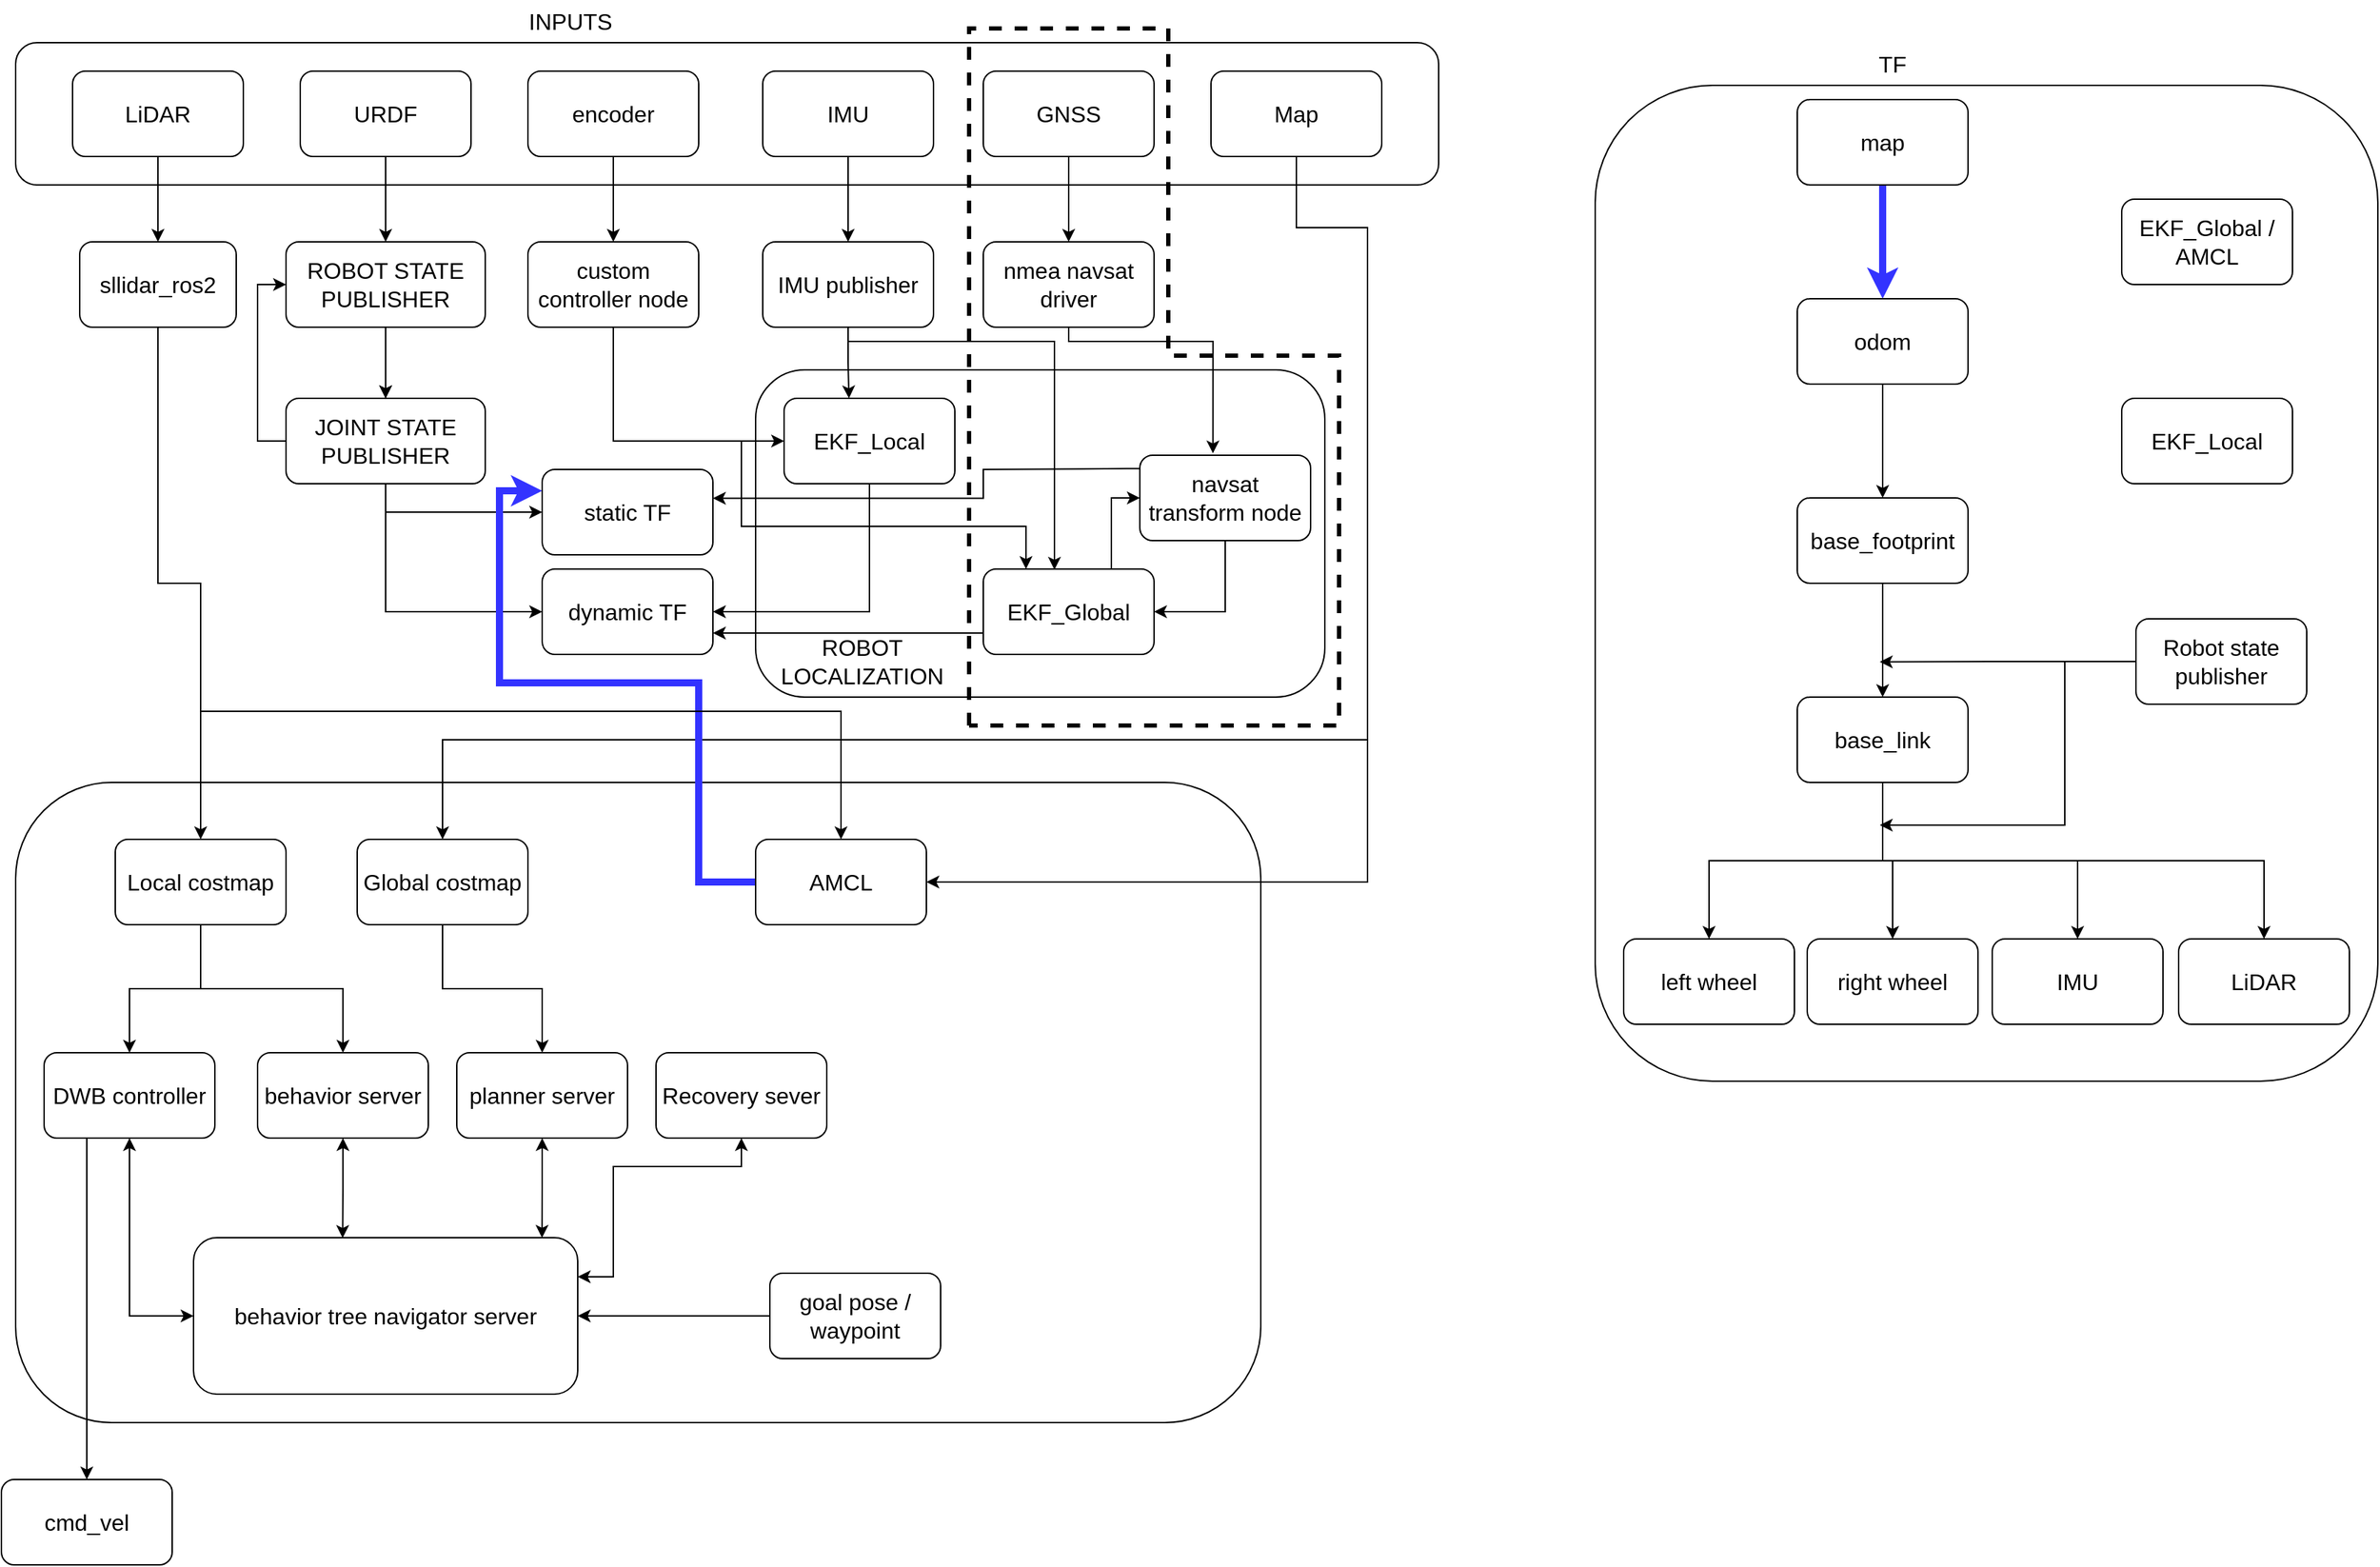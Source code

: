 <mxfile version="26.0.5">
  <diagram name="Page-1" id="HMsB6TKXoMAhHZ_bmKSh">
    <mxGraphModel dx="3850" dy="2726" grid="1" gridSize="10" guides="1" tooltips="1" connect="1" arrows="1" fold="1" page="1" pageScale="1" pageWidth="850" pageHeight="1100" math="0" shadow="0">
      <root>
        <mxCell id="0" />
        <mxCell id="1" parent="0" />
        <mxCell id="3SE-ewiuEP-njzqvmuow-1" value="" style="rounded=1;whiteSpace=wrap;html=1;fontSize=16;" vertex="1" parent="1">
          <mxGeometry x="-320" y="-840" width="400" height="230" as="geometry" />
        </mxCell>
        <mxCell id="3SE-ewiuEP-njzqvmuow-2" value="" style="rounded=1;whiteSpace=wrap;html=1;fontSize=16;" vertex="1" parent="1">
          <mxGeometry x="-840" y="-1070" width="1000" height="100" as="geometry" />
        </mxCell>
        <mxCell id="3SE-ewiuEP-njzqvmuow-3" style="edgeStyle=orthogonalEdgeStyle;rounded=0;orthogonalLoop=1;jettySize=auto;html=1;exitX=0.5;exitY=1;exitDx=0;exitDy=0;entryX=0.5;entryY=0;entryDx=0;entryDy=0;fontSize=16;" edge="1" parent="1" source="3SE-ewiuEP-njzqvmuow-4" target="3SE-ewiuEP-njzqvmuow-13">
          <mxGeometry relative="1" as="geometry" />
        </mxCell>
        <mxCell id="3SE-ewiuEP-njzqvmuow-4" value="encoder" style="rounded=1;whiteSpace=wrap;html=1;fontSize=16;" vertex="1" parent="1">
          <mxGeometry x="-480" y="-1050" width="120" height="60" as="geometry" />
        </mxCell>
        <mxCell id="3SE-ewiuEP-njzqvmuow-5" value="" style="edgeStyle=orthogonalEdgeStyle;rounded=0;orthogonalLoop=1;jettySize=auto;html=1;fontSize=16;" edge="1" parent="1" source="3SE-ewiuEP-njzqvmuow-6" target="3SE-ewiuEP-njzqvmuow-20">
          <mxGeometry relative="1" as="geometry" />
        </mxCell>
        <mxCell id="3SE-ewiuEP-njzqvmuow-6" value="IMU" style="rounded=1;whiteSpace=wrap;html=1;fontSize=16;" vertex="1" parent="1">
          <mxGeometry x="-315" y="-1050" width="120" height="60" as="geometry" />
        </mxCell>
        <mxCell id="3SE-ewiuEP-njzqvmuow-7" value="" style="edgeStyle=orthogonalEdgeStyle;rounded=0;orthogonalLoop=1;jettySize=auto;html=1;fontSize=16;" edge="1" parent="1" source="3SE-ewiuEP-njzqvmuow-8" target="3SE-ewiuEP-njzqvmuow-25">
          <mxGeometry relative="1" as="geometry" />
        </mxCell>
        <mxCell id="3SE-ewiuEP-njzqvmuow-8" value="LiDAR" style="rounded=1;whiteSpace=wrap;html=1;fontSize=16;" vertex="1" parent="1">
          <mxGeometry x="-800" y="-1050" width="120" height="60" as="geometry" />
        </mxCell>
        <mxCell id="3SE-ewiuEP-njzqvmuow-9" value="" style="edgeStyle=orthogonalEdgeStyle;rounded=0;orthogonalLoop=1;jettySize=auto;html=1;fontSize=16;" edge="1" parent="1" source="3SE-ewiuEP-njzqvmuow-10" target="3SE-ewiuEP-njzqvmuow-22">
          <mxGeometry relative="1" as="geometry" />
        </mxCell>
        <mxCell id="3SE-ewiuEP-njzqvmuow-10" value="URDF" style="rounded=1;whiteSpace=wrap;html=1;fontSize=16;" vertex="1" parent="1">
          <mxGeometry x="-640" y="-1050" width="120" height="60" as="geometry" />
        </mxCell>
        <mxCell id="3SE-ewiuEP-njzqvmuow-11" style="edgeStyle=orthogonalEdgeStyle;rounded=0;orthogonalLoop=1;jettySize=auto;html=1;exitX=0.5;exitY=1;exitDx=0;exitDy=0;entryX=0;entryY=0.5;entryDx=0;entryDy=0;fontSize=16;" edge="1" parent="1" source="3SE-ewiuEP-njzqvmuow-13" target="3SE-ewiuEP-njzqvmuow-15">
          <mxGeometry relative="1" as="geometry" />
        </mxCell>
        <mxCell id="3SE-ewiuEP-njzqvmuow-12" style="edgeStyle=orthogonalEdgeStyle;rounded=0;orthogonalLoop=1;jettySize=auto;html=1;exitX=0.5;exitY=1;exitDx=0;exitDy=0;entryX=0.25;entryY=0;entryDx=0;entryDy=0;fontSize=16;" edge="1" parent="1" source="3SE-ewiuEP-njzqvmuow-13" target="3SE-ewiuEP-njzqvmuow-39">
          <mxGeometry relative="1" as="geometry">
            <Array as="points">
              <mxPoint x="-420" y="-790" />
              <mxPoint x="-330" y="-790" />
              <mxPoint x="-330" y="-730" />
              <mxPoint x="-130" y="-730" />
            </Array>
          </mxGeometry>
        </mxCell>
        <mxCell id="3SE-ewiuEP-njzqvmuow-13" value="custom controller node" style="whiteSpace=wrap;html=1;rounded=1;fontSize=16;" vertex="1" parent="1">
          <mxGeometry x="-480" y="-930" width="120" height="60" as="geometry" />
        </mxCell>
        <mxCell id="3SE-ewiuEP-njzqvmuow-14" style="edgeStyle=orthogonalEdgeStyle;rounded=0;orthogonalLoop=1;jettySize=auto;html=1;exitX=0.5;exitY=1;exitDx=0;exitDy=0;entryX=1;entryY=0.5;entryDx=0;entryDy=0;fontSize=16;" edge="1" parent="1" source="3SE-ewiuEP-njzqvmuow-15" target="3SE-ewiuEP-njzqvmuow-58">
          <mxGeometry relative="1" as="geometry" />
        </mxCell>
        <mxCell id="3SE-ewiuEP-njzqvmuow-15" value="EKF_Local" style="rounded=1;whiteSpace=wrap;html=1;fontSize=16;" vertex="1" parent="1">
          <mxGeometry x="-300" y="-820" width="120" height="60" as="geometry" />
        </mxCell>
        <mxCell id="3SE-ewiuEP-njzqvmuow-16" value="INPUTS" style="text;html=1;align=center;verticalAlign=middle;whiteSpace=wrap;rounded=0;fontSize=16;" vertex="1" parent="1">
          <mxGeometry x="-480" y="-1100" width="60" height="30" as="geometry" />
        </mxCell>
        <mxCell id="3SE-ewiuEP-njzqvmuow-17" value="ROBOT LOCALIZATION" style="text;html=1;align=center;verticalAlign=middle;whiteSpace=wrap;rounded=0;fontSize=16;" vertex="1" parent="1">
          <mxGeometry x="-330" y="-650" width="170" height="30" as="geometry" />
        </mxCell>
        <mxCell id="3SE-ewiuEP-njzqvmuow-18" style="edgeStyle=orthogonalEdgeStyle;rounded=0;orthogonalLoop=1;jettySize=auto;html=1;exitX=0.5;exitY=1;exitDx=0;exitDy=0;entryX=0.419;entryY=0.009;entryDx=0;entryDy=0;fontSize=16;entryPerimeter=0;" edge="1" parent="1" source="3SE-ewiuEP-njzqvmuow-20" target="3SE-ewiuEP-njzqvmuow-39">
          <mxGeometry relative="1" as="geometry">
            <Array as="points">
              <mxPoint x="-255" y="-860" />
              <mxPoint x="-110" y="-860" />
              <mxPoint x="-110" y="-699" />
            </Array>
          </mxGeometry>
        </mxCell>
        <mxCell id="3SE-ewiuEP-njzqvmuow-19" style="edgeStyle=orthogonalEdgeStyle;rounded=0;orthogonalLoop=1;jettySize=auto;html=1;exitX=0.5;exitY=1;exitDx=0;exitDy=0;entryX=0.38;entryY=0;entryDx=0;entryDy=0;entryPerimeter=0;fontSize=16;" edge="1" parent="1" source="3SE-ewiuEP-njzqvmuow-20" target="3SE-ewiuEP-njzqvmuow-15">
          <mxGeometry relative="1" as="geometry" />
        </mxCell>
        <mxCell id="3SE-ewiuEP-njzqvmuow-20" value="IMU publisher" style="whiteSpace=wrap;html=1;rounded=1;fontSize=16;" vertex="1" parent="1">
          <mxGeometry x="-315" y="-930" width="120" height="60" as="geometry" />
        </mxCell>
        <mxCell id="3SE-ewiuEP-njzqvmuow-21" value="" style="edgeStyle=orthogonalEdgeStyle;rounded=0;orthogonalLoop=1;jettySize=auto;html=1;fontSize=16;" edge="1" parent="1" source="3SE-ewiuEP-njzqvmuow-22" target="3SE-ewiuEP-njzqvmuow-29">
          <mxGeometry relative="1" as="geometry" />
        </mxCell>
        <mxCell id="3SE-ewiuEP-njzqvmuow-22" value="ROBOT STATE PUBLISHER" style="whiteSpace=wrap;html=1;rounded=1;fontSize=16;" vertex="1" parent="1">
          <mxGeometry x="-650" y="-930" width="140" height="60" as="geometry" />
        </mxCell>
        <mxCell id="3SE-ewiuEP-njzqvmuow-23" style="edgeStyle=orthogonalEdgeStyle;rounded=0;orthogonalLoop=1;jettySize=auto;html=1;exitX=0;exitY=0.5;exitDx=0;exitDy=0;entryX=0;entryY=0.5;entryDx=0;entryDy=0;fontSize=16;" edge="1" parent="1" source="3SE-ewiuEP-njzqvmuow-29" target="3SE-ewiuEP-njzqvmuow-22">
          <mxGeometry relative="1" as="geometry" />
        </mxCell>
        <mxCell id="3SE-ewiuEP-njzqvmuow-24" style="edgeStyle=orthogonalEdgeStyle;rounded=0;orthogonalLoop=1;jettySize=auto;html=1;exitX=0.5;exitY=1;exitDx=0;exitDy=0;fontSize=16;" edge="1" parent="1" source="3SE-ewiuEP-njzqvmuow-29" target="3SE-ewiuEP-njzqvmuow-29">
          <mxGeometry relative="1" as="geometry" />
        </mxCell>
        <mxCell id="3SE-ewiuEP-njzqvmuow-25" value="sllidar_ros2" style="whiteSpace=wrap;html=1;rounded=1;fontSize=16;" vertex="1" parent="1">
          <mxGeometry x="-795" y="-930" width="110" height="60" as="geometry" />
        </mxCell>
        <mxCell id="3SE-ewiuEP-njzqvmuow-26" value="" style="edgeStyle=orthogonalEdgeStyle;rounded=0;orthogonalLoop=1;jettySize=auto;html=1;entryX=0.5;entryY=0;entryDx=0;entryDy=0;fontSize=16;" edge="1" parent="1" source="3SE-ewiuEP-njzqvmuow-22" target="3SE-ewiuEP-njzqvmuow-29">
          <mxGeometry relative="1" as="geometry">
            <mxPoint x="-640" y="-900" as="sourcePoint" />
            <mxPoint x="-350" y="-740" as="targetPoint" />
          </mxGeometry>
        </mxCell>
        <mxCell id="3SE-ewiuEP-njzqvmuow-27" style="edgeStyle=orthogonalEdgeStyle;rounded=0;orthogonalLoop=1;jettySize=auto;html=1;exitX=0.5;exitY=1;exitDx=0;exitDy=0;entryX=0;entryY=0.5;entryDx=0;entryDy=0;fontSize=16;" edge="1" parent="1" source="3SE-ewiuEP-njzqvmuow-29" target="3SE-ewiuEP-njzqvmuow-59">
          <mxGeometry relative="1" as="geometry" />
        </mxCell>
        <mxCell id="3SE-ewiuEP-njzqvmuow-28" style="edgeStyle=orthogonalEdgeStyle;rounded=0;orthogonalLoop=1;jettySize=auto;html=1;exitX=0.5;exitY=1;exitDx=0;exitDy=0;entryX=0;entryY=0.5;entryDx=0;entryDy=0;fontSize=16;" edge="1" parent="1" source="3SE-ewiuEP-njzqvmuow-29" target="3SE-ewiuEP-njzqvmuow-58">
          <mxGeometry relative="1" as="geometry" />
        </mxCell>
        <mxCell id="3SE-ewiuEP-njzqvmuow-29" value="JOINT STATE PUBLISHER" style="whiteSpace=wrap;html=1;rounded=1;fontSize=16;" vertex="1" parent="1">
          <mxGeometry x="-650" y="-820" width="140" height="60" as="geometry" />
        </mxCell>
        <mxCell id="3SE-ewiuEP-njzqvmuow-30" style="edgeStyle=orthogonalEdgeStyle;rounded=0;orthogonalLoop=1;jettySize=auto;html=1;exitX=0.5;exitY=1;exitDx=0;exitDy=0;entryX=0.5;entryY=0;entryDx=0;entryDy=0;fontSize=16;" edge="1" parent="1" source="3SE-ewiuEP-njzqvmuow-31" target="3SE-ewiuEP-njzqvmuow-33">
          <mxGeometry relative="1" as="geometry" />
        </mxCell>
        <mxCell id="3SE-ewiuEP-njzqvmuow-31" value="GNSS" style="rounded=1;whiteSpace=wrap;html=1;fontSize=16;" vertex="1" parent="1">
          <mxGeometry x="-160" y="-1050" width="120" height="60" as="geometry" />
        </mxCell>
        <mxCell id="3SE-ewiuEP-njzqvmuow-32" style="edgeStyle=orthogonalEdgeStyle;rounded=0;orthogonalLoop=1;jettySize=auto;html=1;exitX=0.5;exitY=1;exitDx=0;exitDy=0;entryX=0.428;entryY=-0.022;entryDx=0;entryDy=0;fontSize=16;entryPerimeter=0;" edge="1" parent="1" source="3SE-ewiuEP-njzqvmuow-33" target="3SE-ewiuEP-njzqvmuow-36">
          <mxGeometry relative="1" as="geometry">
            <Array as="points">
              <mxPoint x="-100" y="-860" />
              <mxPoint x="1" y="-860" />
            </Array>
          </mxGeometry>
        </mxCell>
        <mxCell id="3SE-ewiuEP-njzqvmuow-33" value="nmea navsat driver" style="rounded=1;whiteSpace=wrap;html=1;fontSize=16;" vertex="1" parent="1">
          <mxGeometry x="-160" y="-930" width="120" height="60" as="geometry" />
        </mxCell>
        <mxCell id="3SE-ewiuEP-njzqvmuow-34" style="edgeStyle=orthogonalEdgeStyle;rounded=0;orthogonalLoop=1;jettySize=auto;html=1;exitX=0.5;exitY=1;exitDx=0;exitDy=0;entryX=1;entryY=0.5;entryDx=0;entryDy=0;fontSize=16;" edge="1" parent="1" source="3SE-ewiuEP-njzqvmuow-36" target="3SE-ewiuEP-njzqvmuow-39">
          <mxGeometry relative="1" as="geometry" />
        </mxCell>
        <mxCell id="3SE-ewiuEP-njzqvmuow-35" style="edgeStyle=orthogonalEdgeStyle;rounded=0;orthogonalLoop=1;jettySize=auto;html=1;exitX=0.019;exitY=0.156;exitDx=0;exitDy=0;entryX=1;entryY=0.337;entryDx=0;entryDy=0;entryPerimeter=0;exitPerimeter=0;fontSize=16;" edge="1" parent="1" source="3SE-ewiuEP-njzqvmuow-36" target="3SE-ewiuEP-njzqvmuow-59">
          <mxGeometry relative="1" as="geometry">
            <Array as="points">
              <mxPoint x="-59" y="-771" />
              <mxPoint x="-160" y="-770" />
              <mxPoint x="-160" y="-750" />
            </Array>
          </mxGeometry>
        </mxCell>
        <mxCell id="3SE-ewiuEP-njzqvmuow-36" value="navsat transform node" style="rounded=1;whiteSpace=wrap;html=1;fontSize=16;" vertex="1" parent="1">
          <mxGeometry x="-50" y="-780" width="120" height="60" as="geometry" />
        </mxCell>
        <mxCell id="3SE-ewiuEP-njzqvmuow-37" style="edgeStyle=orthogonalEdgeStyle;rounded=0;orthogonalLoop=1;jettySize=auto;html=1;exitX=0.75;exitY=0;exitDx=0;exitDy=0;entryX=0;entryY=0.5;entryDx=0;entryDy=0;fontSize=16;" edge="1" parent="1" source="3SE-ewiuEP-njzqvmuow-39" target="3SE-ewiuEP-njzqvmuow-36">
          <mxGeometry relative="1" as="geometry" />
        </mxCell>
        <mxCell id="3SE-ewiuEP-njzqvmuow-38" style="edgeStyle=orthogonalEdgeStyle;rounded=0;orthogonalLoop=1;jettySize=auto;html=1;exitX=0;exitY=0.75;exitDx=0;exitDy=0;entryX=1;entryY=0.75;entryDx=0;entryDy=0;" edge="1" parent="1" source="3SE-ewiuEP-njzqvmuow-39" target="3SE-ewiuEP-njzqvmuow-58">
          <mxGeometry relative="1" as="geometry" />
        </mxCell>
        <mxCell id="3SE-ewiuEP-njzqvmuow-39" value="EKF_Global" style="rounded=1;whiteSpace=wrap;html=1;fontSize=16;" vertex="1" parent="1">
          <mxGeometry x="-160" y="-700" width="120" height="60" as="geometry" />
        </mxCell>
        <mxCell id="3SE-ewiuEP-njzqvmuow-40" value="" style="rounded=1;whiteSpace=wrap;html=1;fontSize=16;" vertex="1" parent="1">
          <mxGeometry x="-840" y="-550" width="875" height="450" as="geometry" />
        </mxCell>
        <mxCell id="3SE-ewiuEP-njzqvmuow-41" value="" style="rounded=1;whiteSpace=wrap;html=1;fontSize=16;" vertex="1" parent="1">
          <mxGeometry x="270" y="-1040" width="550" height="700" as="geometry" />
        </mxCell>
        <mxCell id="3SE-ewiuEP-njzqvmuow-42" value="TF" style="text;html=1;align=center;verticalAlign=middle;whiteSpace=wrap;rounded=0;fontSize=16;" vertex="1" parent="1">
          <mxGeometry x="449" y="-1070" width="60" height="30" as="geometry" />
        </mxCell>
        <mxCell id="3SE-ewiuEP-njzqvmuow-43" value="" style="edgeStyle=orthogonalEdgeStyle;rounded=0;orthogonalLoop=1;jettySize=auto;html=1;fontSize=16;fillColor=#f8cecc;strokeColor=#3333FF;strokeWidth=5;" edge="1" parent="1" source="3SE-ewiuEP-njzqvmuow-44" target="3SE-ewiuEP-njzqvmuow-46">
          <mxGeometry relative="1" as="geometry" />
        </mxCell>
        <mxCell id="3SE-ewiuEP-njzqvmuow-44" value="map" style="rounded=1;whiteSpace=wrap;html=1;fontSize=16;" vertex="1" parent="1">
          <mxGeometry x="412" y="-1030" width="120" height="60" as="geometry" />
        </mxCell>
        <mxCell id="3SE-ewiuEP-njzqvmuow-45" value="" style="edgeStyle=orthogonalEdgeStyle;rounded=0;orthogonalLoop=1;jettySize=auto;html=1;fontSize=16;" edge="1" parent="1" source="3SE-ewiuEP-njzqvmuow-46" target="3SE-ewiuEP-njzqvmuow-48">
          <mxGeometry relative="1" as="geometry" />
        </mxCell>
        <mxCell id="3SE-ewiuEP-njzqvmuow-46" value="odom" style="whiteSpace=wrap;html=1;rounded=1;fontSize=16;" vertex="1" parent="1">
          <mxGeometry x="412" y="-890" width="120" height="60" as="geometry" />
        </mxCell>
        <mxCell id="3SE-ewiuEP-njzqvmuow-47" value="" style="edgeStyle=orthogonalEdgeStyle;rounded=0;orthogonalLoop=1;jettySize=auto;html=1;fontSize=16;" edge="1" parent="1" source="3SE-ewiuEP-njzqvmuow-48" target="3SE-ewiuEP-njzqvmuow-53">
          <mxGeometry relative="1" as="geometry" />
        </mxCell>
        <mxCell id="3SE-ewiuEP-njzqvmuow-48" value="base_footprint" style="whiteSpace=wrap;html=1;rounded=1;fontSize=16;" vertex="1" parent="1">
          <mxGeometry x="412" y="-750" width="120" height="60" as="geometry" />
        </mxCell>
        <mxCell id="3SE-ewiuEP-njzqvmuow-49" style="edgeStyle=orthogonalEdgeStyle;rounded=0;orthogonalLoop=1;jettySize=auto;html=1;exitX=0.5;exitY=1;exitDx=0;exitDy=0;entryX=0.5;entryY=0;entryDx=0;entryDy=0;fontSize=16;" edge="1" parent="1" source="3SE-ewiuEP-njzqvmuow-53" target="3SE-ewiuEP-njzqvmuow-56">
          <mxGeometry relative="1" as="geometry" />
        </mxCell>
        <mxCell id="3SE-ewiuEP-njzqvmuow-50" style="edgeStyle=orthogonalEdgeStyle;rounded=0;orthogonalLoop=1;jettySize=auto;html=1;exitX=0.5;exitY=1;exitDx=0;exitDy=0;entryX=0.5;entryY=0;entryDx=0;entryDy=0;fontSize=16;" edge="1" parent="1" source="3SE-ewiuEP-njzqvmuow-53" target="3SE-ewiuEP-njzqvmuow-54">
          <mxGeometry relative="1" as="geometry" />
        </mxCell>
        <mxCell id="3SE-ewiuEP-njzqvmuow-51" style="edgeStyle=orthogonalEdgeStyle;rounded=0;orthogonalLoop=1;jettySize=auto;html=1;exitX=0.5;exitY=1;exitDx=0;exitDy=0;entryX=0.5;entryY=0;entryDx=0;entryDy=0;fontSize=16;" edge="1" parent="1" source="3SE-ewiuEP-njzqvmuow-53" target="3SE-ewiuEP-njzqvmuow-55">
          <mxGeometry relative="1" as="geometry" />
        </mxCell>
        <mxCell id="3SE-ewiuEP-njzqvmuow-52" style="edgeStyle=orthogonalEdgeStyle;rounded=0;orthogonalLoop=1;jettySize=auto;html=1;exitX=0.5;exitY=1;exitDx=0;exitDy=0;entryX=0.5;entryY=0;entryDx=0;entryDy=0;fontSize=16;" edge="1" parent="1" source="3SE-ewiuEP-njzqvmuow-53" target="3SE-ewiuEP-njzqvmuow-57">
          <mxGeometry relative="1" as="geometry" />
        </mxCell>
        <mxCell id="3SE-ewiuEP-njzqvmuow-53" value="base_link" style="whiteSpace=wrap;html=1;rounded=1;fontSize=16;" vertex="1" parent="1">
          <mxGeometry x="412" y="-610" width="120" height="60" as="geometry" />
        </mxCell>
        <mxCell id="3SE-ewiuEP-njzqvmuow-54" value="left wheel" style="whiteSpace=wrap;html=1;rounded=1;fontSize=16;" vertex="1" parent="1">
          <mxGeometry x="290" y="-440" width="120" height="60" as="geometry" />
        </mxCell>
        <mxCell id="3SE-ewiuEP-njzqvmuow-55" value="IMU" style="whiteSpace=wrap;html=1;rounded=1;fontSize=16;" vertex="1" parent="1">
          <mxGeometry x="549" y="-440" width="120" height="60" as="geometry" />
        </mxCell>
        <mxCell id="3SE-ewiuEP-njzqvmuow-56" value="right wheel" style="whiteSpace=wrap;html=1;rounded=1;fontSize=16;" vertex="1" parent="1">
          <mxGeometry x="419" y="-440" width="120" height="60" as="geometry" />
        </mxCell>
        <mxCell id="3SE-ewiuEP-njzqvmuow-57" value="LiDAR" style="whiteSpace=wrap;html=1;rounded=1;fontSize=16;" vertex="1" parent="1">
          <mxGeometry x="680" y="-440" width="120" height="60" as="geometry" />
        </mxCell>
        <mxCell id="3SE-ewiuEP-njzqvmuow-58" value="dynamic TF" style="rounded=1;whiteSpace=wrap;html=1;fontSize=16;" vertex="1" parent="1">
          <mxGeometry x="-470" y="-700" width="120" height="60" as="geometry" />
        </mxCell>
        <mxCell id="3SE-ewiuEP-njzqvmuow-59" value="static TF" style="rounded=1;whiteSpace=wrap;html=1;fontSize=16;" vertex="1" parent="1">
          <mxGeometry x="-470" y="-770" width="120" height="60" as="geometry" />
        </mxCell>
        <mxCell id="3SE-ewiuEP-njzqvmuow-60" style="edgeStyle=orthogonalEdgeStyle;rounded=0;orthogonalLoop=1;jettySize=auto;html=1;exitX=0.5;exitY=1;exitDx=0;exitDy=0;entryX=0.5;entryY=0;entryDx=0;entryDy=0;" edge="1" parent="1" source="3SE-ewiuEP-njzqvmuow-61" target="3SE-ewiuEP-njzqvmuow-75">
          <mxGeometry relative="1" as="geometry" />
        </mxCell>
        <mxCell id="3SE-ewiuEP-njzqvmuow-61" value="Global costmap" style="rounded=1;whiteSpace=wrap;html=1;fontSize=16;" vertex="1" parent="1">
          <mxGeometry x="-600" y="-510" width="120" height="60" as="geometry" />
        </mxCell>
        <mxCell id="3SE-ewiuEP-njzqvmuow-62" style="edgeStyle=orthogonalEdgeStyle;rounded=0;orthogonalLoop=1;jettySize=auto;html=1;exitX=0.5;exitY=1;exitDx=0;exitDy=0;entryX=0.5;entryY=0;entryDx=0;entryDy=0;" edge="1" parent="1" source="3SE-ewiuEP-njzqvmuow-64" target="3SE-ewiuEP-njzqvmuow-80">
          <mxGeometry relative="1" as="geometry" />
        </mxCell>
        <mxCell id="3SE-ewiuEP-njzqvmuow-63" style="edgeStyle=orthogonalEdgeStyle;rounded=0;orthogonalLoop=1;jettySize=auto;html=1;exitX=0.5;exitY=1;exitDx=0;exitDy=0;entryX=0.5;entryY=0;entryDx=0;entryDy=0;" edge="1" parent="1" source="3SE-ewiuEP-njzqvmuow-64" target="3SE-ewiuEP-njzqvmuow-77">
          <mxGeometry relative="1" as="geometry" />
        </mxCell>
        <mxCell id="3SE-ewiuEP-njzqvmuow-64" value="Local costmap" style="rounded=1;whiteSpace=wrap;html=1;fontSize=16;" vertex="1" parent="1">
          <mxGeometry x="-770" y="-510" width="120" height="60" as="geometry" />
        </mxCell>
        <mxCell id="3SE-ewiuEP-njzqvmuow-65" style="edgeStyle=orthogonalEdgeStyle;rounded=0;orthogonalLoop=1;jettySize=auto;html=1;exitX=0.5;exitY=1;exitDx=0;exitDy=0;entryX=0.5;entryY=0;entryDx=0;entryDy=0;fontSize=16;" edge="1" parent="1" source="3SE-ewiuEP-njzqvmuow-67" target="3SE-ewiuEP-njzqvmuow-61">
          <mxGeometry relative="1" as="geometry">
            <Array as="points">
              <mxPoint x="60" y="-940" />
              <mxPoint x="110" y="-940" />
              <mxPoint x="110" y="-580" />
              <mxPoint x="-540" y="-580" />
            </Array>
          </mxGeometry>
        </mxCell>
        <mxCell id="3SE-ewiuEP-njzqvmuow-66" style="edgeStyle=orthogonalEdgeStyle;rounded=0;orthogonalLoop=1;jettySize=auto;html=1;exitX=0.5;exitY=1;exitDx=0;exitDy=0;entryX=1;entryY=0.5;entryDx=0;entryDy=0;" edge="1" parent="1" source="3SE-ewiuEP-njzqvmuow-67" target="3SE-ewiuEP-njzqvmuow-83">
          <mxGeometry relative="1" as="geometry">
            <Array as="points">
              <mxPoint x="60" y="-940" />
              <mxPoint x="110" y="-940" />
              <mxPoint x="110" y="-480" />
            </Array>
          </mxGeometry>
        </mxCell>
        <mxCell id="3SE-ewiuEP-njzqvmuow-67" value="Map" style="rounded=1;whiteSpace=wrap;html=1;fontSize=16;" vertex="1" parent="1">
          <mxGeometry y="-1050" width="120" height="60" as="geometry" />
        </mxCell>
        <mxCell id="3SE-ewiuEP-njzqvmuow-68" style="edgeStyle=orthogonalEdgeStyle;rounded=0;orthogonalLoop=1;jettySize=auto;html=1;exitX=0.5;exitY=1;exitDx=0;exitDy=0;entryX=0.5;entryY=0;entryDx=0;entryDy=0;fontSize=16;" edge="1" parent="1" source="3SE-ewiuEP-njzqvmuow-25" target="3SE-ewiuEP-njzqvmuow-64">
          <mxGeometry relative="1" as="geometry">
            <mxPoint x="-740" y="-710" as="targetPoint" />
          </mxGeometry>
        </mxCell>
        <mxCell id="3SE-ewiuEP-njzqvmuow-69" style="edgeStyle=orthogonalEdgeStyle;rounded=0;orthogonalLoop=1;jettySize=auto;html=1;exitX=0;exitY=0.5;exitDx=0;exitDy=0;entryX=1;entryY=0.5;entryDx=0;entryDy=0;" edge="1" parent="1" source="3SE-ewiuEP-njzqvmuow-70" target="3SE-ewiuEP-njzqvmuow-81">
          <mxGeometry relative="1" as="geometry" />
        </mxCell>
        <mxCell id="3SE-ewiuEP-njzqvmuow-70" value="goal pose /&lt;div&gt;waypoint&lt;/div&gt;" style="rounded=1;whiteSpace=wrap;html=1;fontSize=16;" vertex="1" parent="1">
          <mxGeometry x="-310" y="-205" width="120" height="60" as="geometry" />
        </mxCell>
        <mxCell id="3SE-ewiuEP-njzqvmuow-71" value="cmd_vel" style="rounded=1;whiteSpace=wrap;html=1;fontSize=16;" vertex="1" parent="1">
          <mxGeometry x="-850" y="-60" width="120" height="60" as="geometry" />
        </mxCell>
        <mxCell id="3SE-ewiuEP-njzqvmuow-72" style="edgeStyle=orthogonalEdgeStyle;rounded=0;orthogonalLoop=1;jettySize=auto;html=1;exitX=0.5;exitY=1;exitDx=0;exitDy=0;entryX=1;entryY=0.25;entryDx=0;entryDy=0;startArrow=classic;startFill=1;" edge="1" parent="1" source="3SE-ewiuEP-njzqvmuow-73" target="3SE-ewiuEP-njzqvmuow-81">
          <mxGeometry relative="1" as="geometry">
            <Array as="points">
              <mxPoint x="-330" y="-280" />
              <mxPoint x="-420" y="-280" />
              <mxPoint x="-420" y="-202" />
            </Array>
          </mxGeometry>
        </mxCell>
        <mxCell id="3SE-ewiuEP-njzqvmuow-73" value="Recovery sever" style="rounded=1;whiteSpace=wrap;html=1;fontSize=16;" vertex="1" parent="1">
          <mxGeometry x="-390" y="-360" width="120" height="60" as="geometry" />
        </mxCell>
        <mxCell id="3SE-ewiuEP-njzqvmuow-74" style="edgeStyle=orthogonalEdgeStyle;rounded=0;orthogonalLoop=1;jettySize=auto;html=1;exitX=0.5;exitY=1;exitDx=0;exitDy=0;entryX=0.907;entryY=0.001;entryDx=0;entryDy=0;entryPerimeter=0;startArrow=classic;startFill=1;" edge="1" parent="1" source="3SE-ewiuEP-njzqvmuow-75" target="3SE-ewiuEP-njzqvmuow-81">
          <mxGeometry relative="1" as="geometry" />
        </mxCell>
        <mxCell id="3SE-ewiuEP-njzqvmuow-75" value="planner server" style="rounded=1;whiteSpace=wrap;html=1;fontSize=16;" vertex="1" parent="1">
          <mxGeometry x="-530" y="-360" width="120" height="60" as="geometry" />
        </mxCell>
        <mxCell id="3SE-ewiuEP-njzqvmuow-76" style="edgeStyle=orthogonalEdgeStyle;rounded=0;orthogonalLoop=1;jettySize=auto;html=1;exitX=0.5;exitY=1;exitDx=0;exitDy=0;entryX=0.388;entryY=0.002;entryDx=0;entryDy=0;entryPerimeter=0;startArrow=classic;startFill=1;" edge="1" parent="1" source="3SE-ewiuEP-njzqvmuow-77" target="3SE-ewiuEP-njzqvmuow-81">
          <mxGeometry relative="1" as="geometry" />
        </mxCell>
        <mxCell id="3SE-ewiuEP-njzqvmuow-77" value="behavior server" style="rounded=1;whiteSpace=wrap;html=1;fontSize=16;" vertex="1" parent="1">
          <mxGeometry x="-670" y="-360" width="120" height="60" as="geometry" />
        </mxCell>
        <mxCell id="3SE-ewiuEP-njzqvmuow-78" style="edgeStyle=orthogonalEdgeStyle;rounded=0;orthogonalLoop=1;jettySize=auto;html=1;exitX=0.5;exitY=1;exitDx=0;exitDy=0;entryX=0;entryY=0.5;entryDx=0;entryDy=0;startArrow=classic;startFill=1;" edge="1" parent="1" source="3SE-ewiuEP-njzqvmuow-80" target="3SE-ewiuEP-njzqvmuow-81">
          <mxGeometry relative="1" as="geometry" />
        </mxCell>
        <mxCell id="3SE-ewiuEP-njzqvmuow-79" style="edgeStyle=orthogonalEdgeStyle;rounded=0;orthogonalLoop=1;jettySize=auto;html=1;exitX=0.25;exitY=1;exitDx=0;exitDy=0;entryX=0.5;entryY=0;entryDx=0;entryDy=0;" edge="1" parent="1" source="3SE-ewiuEP-njzqvmuow-80" target="3SE-ewiuEP-njzqvmuow-71">
          <mxGeometry relative="1" as="geometry">
            <Array as="points">
              <mxPoint x="-790" y="-60" />
            </Array>
          </mxGeometry>
        </mxCell>
        <mxCell id="3SE-ewiuEP-njzqvmuow-80" value="DWB controller" style="rounded=1;whiteSpace=wrap;html=1;fontSize=16;" vertex="1" parent="1">
          <mxGeometry x="-820" y="-360" width="120" height="60" as="geometry" />
        </mxCell>
        <mxCell id="3SE-ewiuEP-njzqvmuow-81" value="behavior tree navigator server" style="rounded=1;whiteSpace=wrap;html=1;fontSize=16;" vertex="1" parent="1">
          <mxGeometry x="-715" y="-230" width="270" height="110" as="geometry" />
        </mxCell>
        <mxCell id="3SE-ewiuEP-njzqvmuow-82" style="edgeStyle=orthogonalEdgeStyle;rounded=0;orthogonalLoop=1;jettySize=auto;html=1;exitX=0;exitY=0.5;exitDx=0;exitDy=0;entryX=0;entryY=0.25;entryDx=0;entryDy=0;strokeColor=light-dark(#3333ff, #ededed);strokeWidth=5;" edge="1" parent="1" source="3SE-ewiuEP-njzqvmuow-83" target="3SE-ewiuEP-njzqvmuow-59">
          <mxGeometry relative="1" as="geometry">
            <Array as="points">
              <mxPoint x="-360" y="-480" />
              <mxPoint x="-360" y="-620" />
              <mxPoint x="-500" y="-620" />
              <mxPoint x="-500" y="-755" />
            </Array>
          </mxGeometry>
        </mxCell>
        <mxCell id="3SE-ewiuEP-njzqvmuow-83" value="AMCL" style="rounded=1;whiteSpace=wrap;html=1;fontSize=16;" vertex="1" parent="1">
          <mxGeometry x="-320" y="-510" width="120" height="60" as="geometry" />
        </mxCell>
        <mxCell id="3SE-ewiuEP-njzqvmuow-84" style="edgeStyle=orthogonalEdgeStyle;rounded=0;orthogonalLoop=1;jettySize=auto;html=1;exitX=0.5;exitY=1;exitDx=0;exitDy=0;entryX=0.5;entryY=0;entryDx=0;entryDy=0;" edge="1" parent="1" source="3SE-ewiuEP-njzqvmuow-25" target="3SE-ewiuEP-njzqvmuow-83">
          <mxGeometry relative="1" as="geometry">
            <Array as="points">
              <mxPoint x="-740" y="-690" />
              <mxPoint x="-710" y="-690" />
              <mxPoint x="-710" y="-600" />
              <mxPoint x="-260" y="-600" />
            </Array>
          </mxGeometry>
        </mxCell>
        <mxCell id="3SE-ewiuEP-njzqvmuow-85" value="" style="endArrow=none;dashed=1;html=1;rounded=0;strokeWidth=3;" edge="1" parent="1">
          <mxGeometry width="50" height="50" relative="1" as="geometry">
            <mxPoint x="-170" y="-590" as="sourcePoint" />
            <mxPoint x="-170" y="-590" as="targetPoint" />
            <Array as="points">
              <mxPoint x="-170" y="-740" />
              <mxPoint x="-170" y="-1080" />
              <mxPoint x="-30" y="-1080" />
              <mxPoint x="-30" y="-850" />
              <mxPoint x="90" y="-850" />
              <mxPoint x="90" y="-590" />
            </Array>
          </mxGeometry>
        </mxCell>
        <mxCell id="3SE-ewiuEP-njzqvmuow-86" value="EKF_Global /&lt;div&gt;AMCL&lt;/div&gt;" style="rounded=1;whiteSpace=wrap;html=1;fontSize=16;" vertex="1" parent="1">
          <mxGeometry x="640" y="-960" width="120" height="60" as="geometry" />
        </mxCell>
        <mxCell id="3SE-ewiuEP-njzqvmuow-87" value="EKF_Local" style="rounded=1;whiteSpace=wrap;html=1;fontSize=16;" vertex="1" parent="1">
          <mxGeometry x="640" y="-820" width="120" height="60" as="geometry" />
        </mxCell>
        <mxCell id="3SE-ewiuEP-njzqvmuow-88" style="edgeStyle=orthogonalEdgeStyle;rounded=0;orthogonalLoop=1;jettySize=auto;html=1;exitX=0;exitY=0.5;exitDx=0;exitDy=0;" edge="1" parent="1" source="3SE-ewiuEP-njzqvmuow-90">
          <mxGeometry relative="1" as="geometry">
            <mxPoint x="470" y="-634.75" as="targetPoint" />
          </mxGeometry>
        </mxCell>
        <mxCell id="3SE-ewiuEP-njzqvmuow-89" style="edgeStyle=orthogonalEdgeStyle;rounded=0;orthogonalLoop=1;jettySize=auto;html=1;exitX=0;exitY=0.5;exitDx=0;exitDy=0;" edge="1" parent="1" source="3SE-ewiuEP-njzqvmuow-90">
          <mxGeometry relative="1" as="geometry">
            <mxPoint x="470" y="-520.0" as="targetPoint" />
            <Array as="points">
              <mxPoint x="600" y="-635" />
              <mxPoint x="600" y="-520" />
            </Array>
          </mxGeometry>
        </mxCell>
        <mxCell id="3SE-ewiuEP-njzqvmuow-90" value="Robot state publisher" style="rounded=1;whiteSpace=wrap;html=1;fontSize=16;" vertex="1" parent="1">
          <mxGeometry x="650" y="-665" width="120" height="60" as="geometry" />
        </mxCell>
      </root>
    </mxGraphModel>
  </diagram>
</mxfile>
